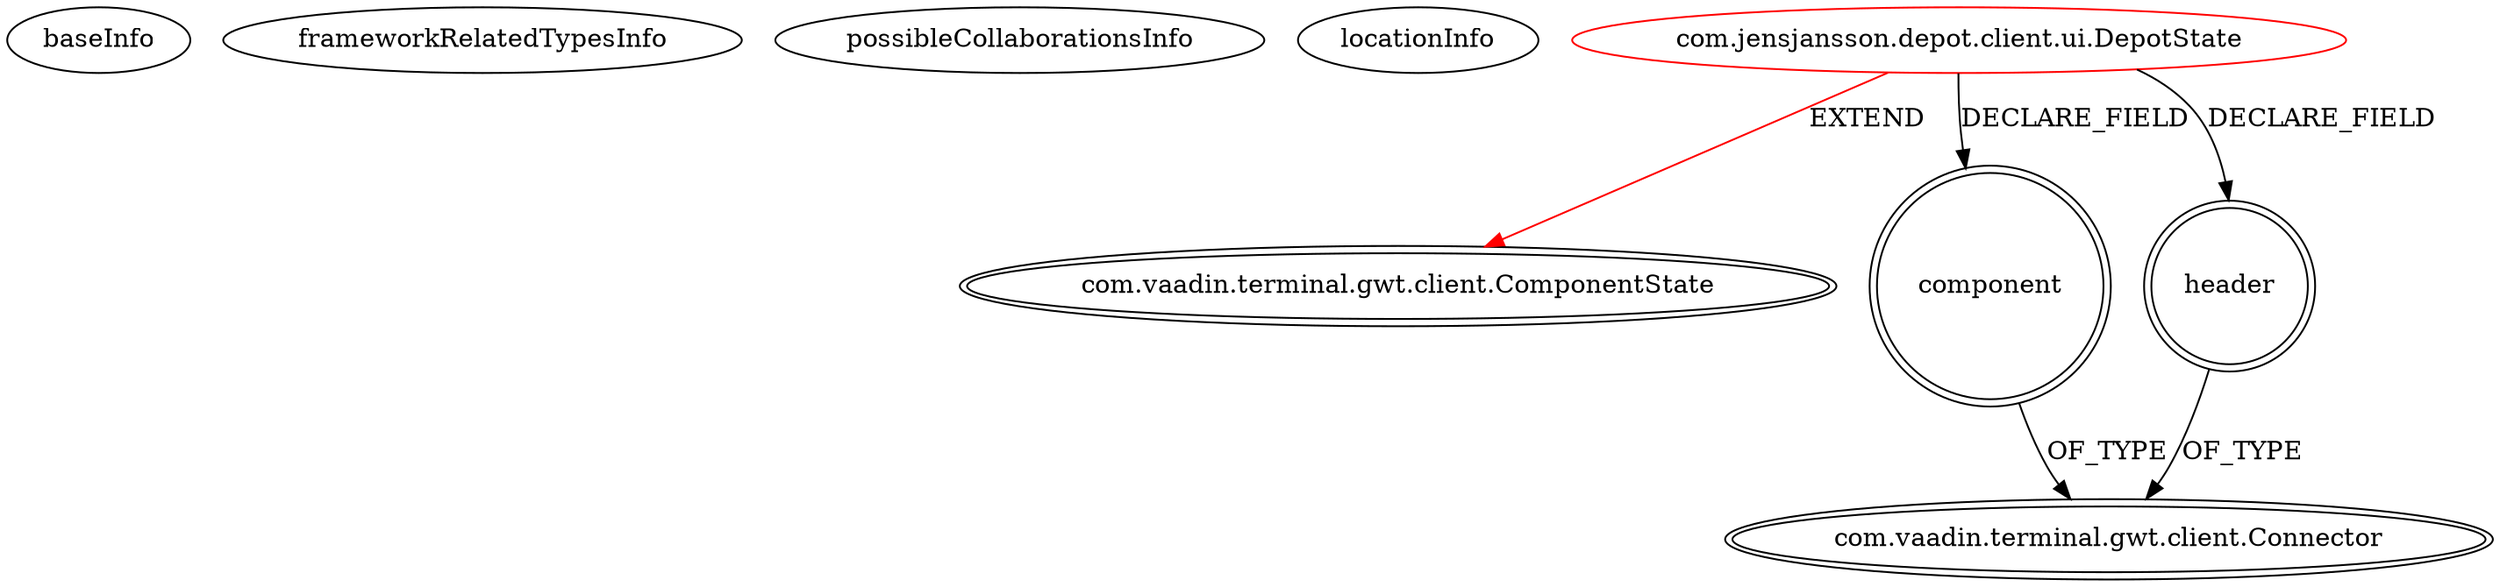 digraph {
baseInfo[graphId=386,category="extension_graph",isAnonymous=false,possibleRelation=false]
frameworkRelatedTypesInfo[0="com.vaadin.terminal.gwt.client.ComponentState"]
possibleCollaborationsInfo[]
locationInfo[projectName="Peppe-Depot",filePath="/Peppe-Depot/Depot-master/src/com/jensjansson/depot/client/ui/DepotState.java",contextSignature="DepotState",graphId="386"]
0[label="com.jensjansson.depot.client.ui.DepotState",vertexType="ROOT_CLIENT_CLASS_DECLARATION",isFrameworkType=false,color=red]
1[label="com.vaadin.terminal.gwt.client.ComponentState",vertexType="FRAMEWORK_CLASS_TYPE",isFrameworkType=true,peripheries=2]
2[label="component",vertexType="FIELD_DECLARATION",isFrameworkType=true,peripheries=2,shape=circle]
3[label="com.vaadin.terminal.gwt.client.Connector",vertexType="FRAMEWORK_INTERFACE_TYPE",isFrameworkType=true,peripheries=2]
4[label="header",vertexType="FIELD_DECLARATION",isFrameworkType=true,peripheries=2,shape=circle]
0->1[label="EXTEND",color=red]
0->2[label="DECLARE_FIELD"]
2->3[label="OF_TYPE"]
0->4[label="DECLARE_FIELD"]
4->3[label="OF_TYPE"]
}
